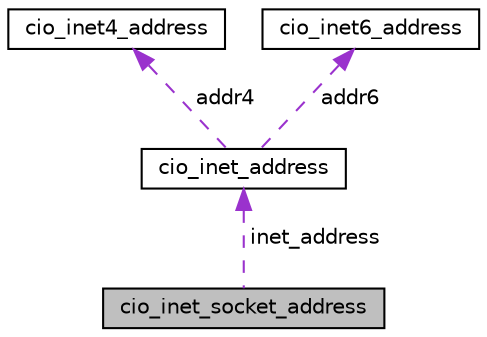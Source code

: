 digraph "cio_inet_socket_address"
{
  edge [fontname="Helvetica",fontsize="10",labelfontname="Helvetica",labelfontsize="10"];
  node [fontname="Helvetica",fontsize="10",shape=record];
  Node1 [label="cio_inet_socket_address",height=0.2,width=0.4,color="black", fillcolor="grey75", style="filled", fontcolor="black"];
  Node2 -> Node1 [dir="back",color="darkorchid3",fontsize="10",style="dashed",label=" inet_address" ,fontname="Helvetica"];
  Node2 [label="cio_inet_address",height=0.2,width=0.4,color="black", fillcolor="white", style="filled",URL="$structcio__inet__address.html"];
  Node3 -> Node2 [dir="back",color="darkorchid3",fontsize="10",style="dashed",label=" addr4" ,fontname="Helvetica"];
  Node3 [label="cio_inet4_address",height=0.2,width=0.4,color="black", fillcolor="white", style="filled",URL="$structcio__inet4__address.html"];
  Node4 -> Node2 [dir="back",color="darkorchid3",fontsize="10",style="dashed",label=" addr6" ,fontname="Helvetica"];
  Node4 [label="cio_inet6_address",height=0.2,width=0.4,color="black", fillcolor="white", style="filled",URL="$structcio__inet6__address.html"];
}
